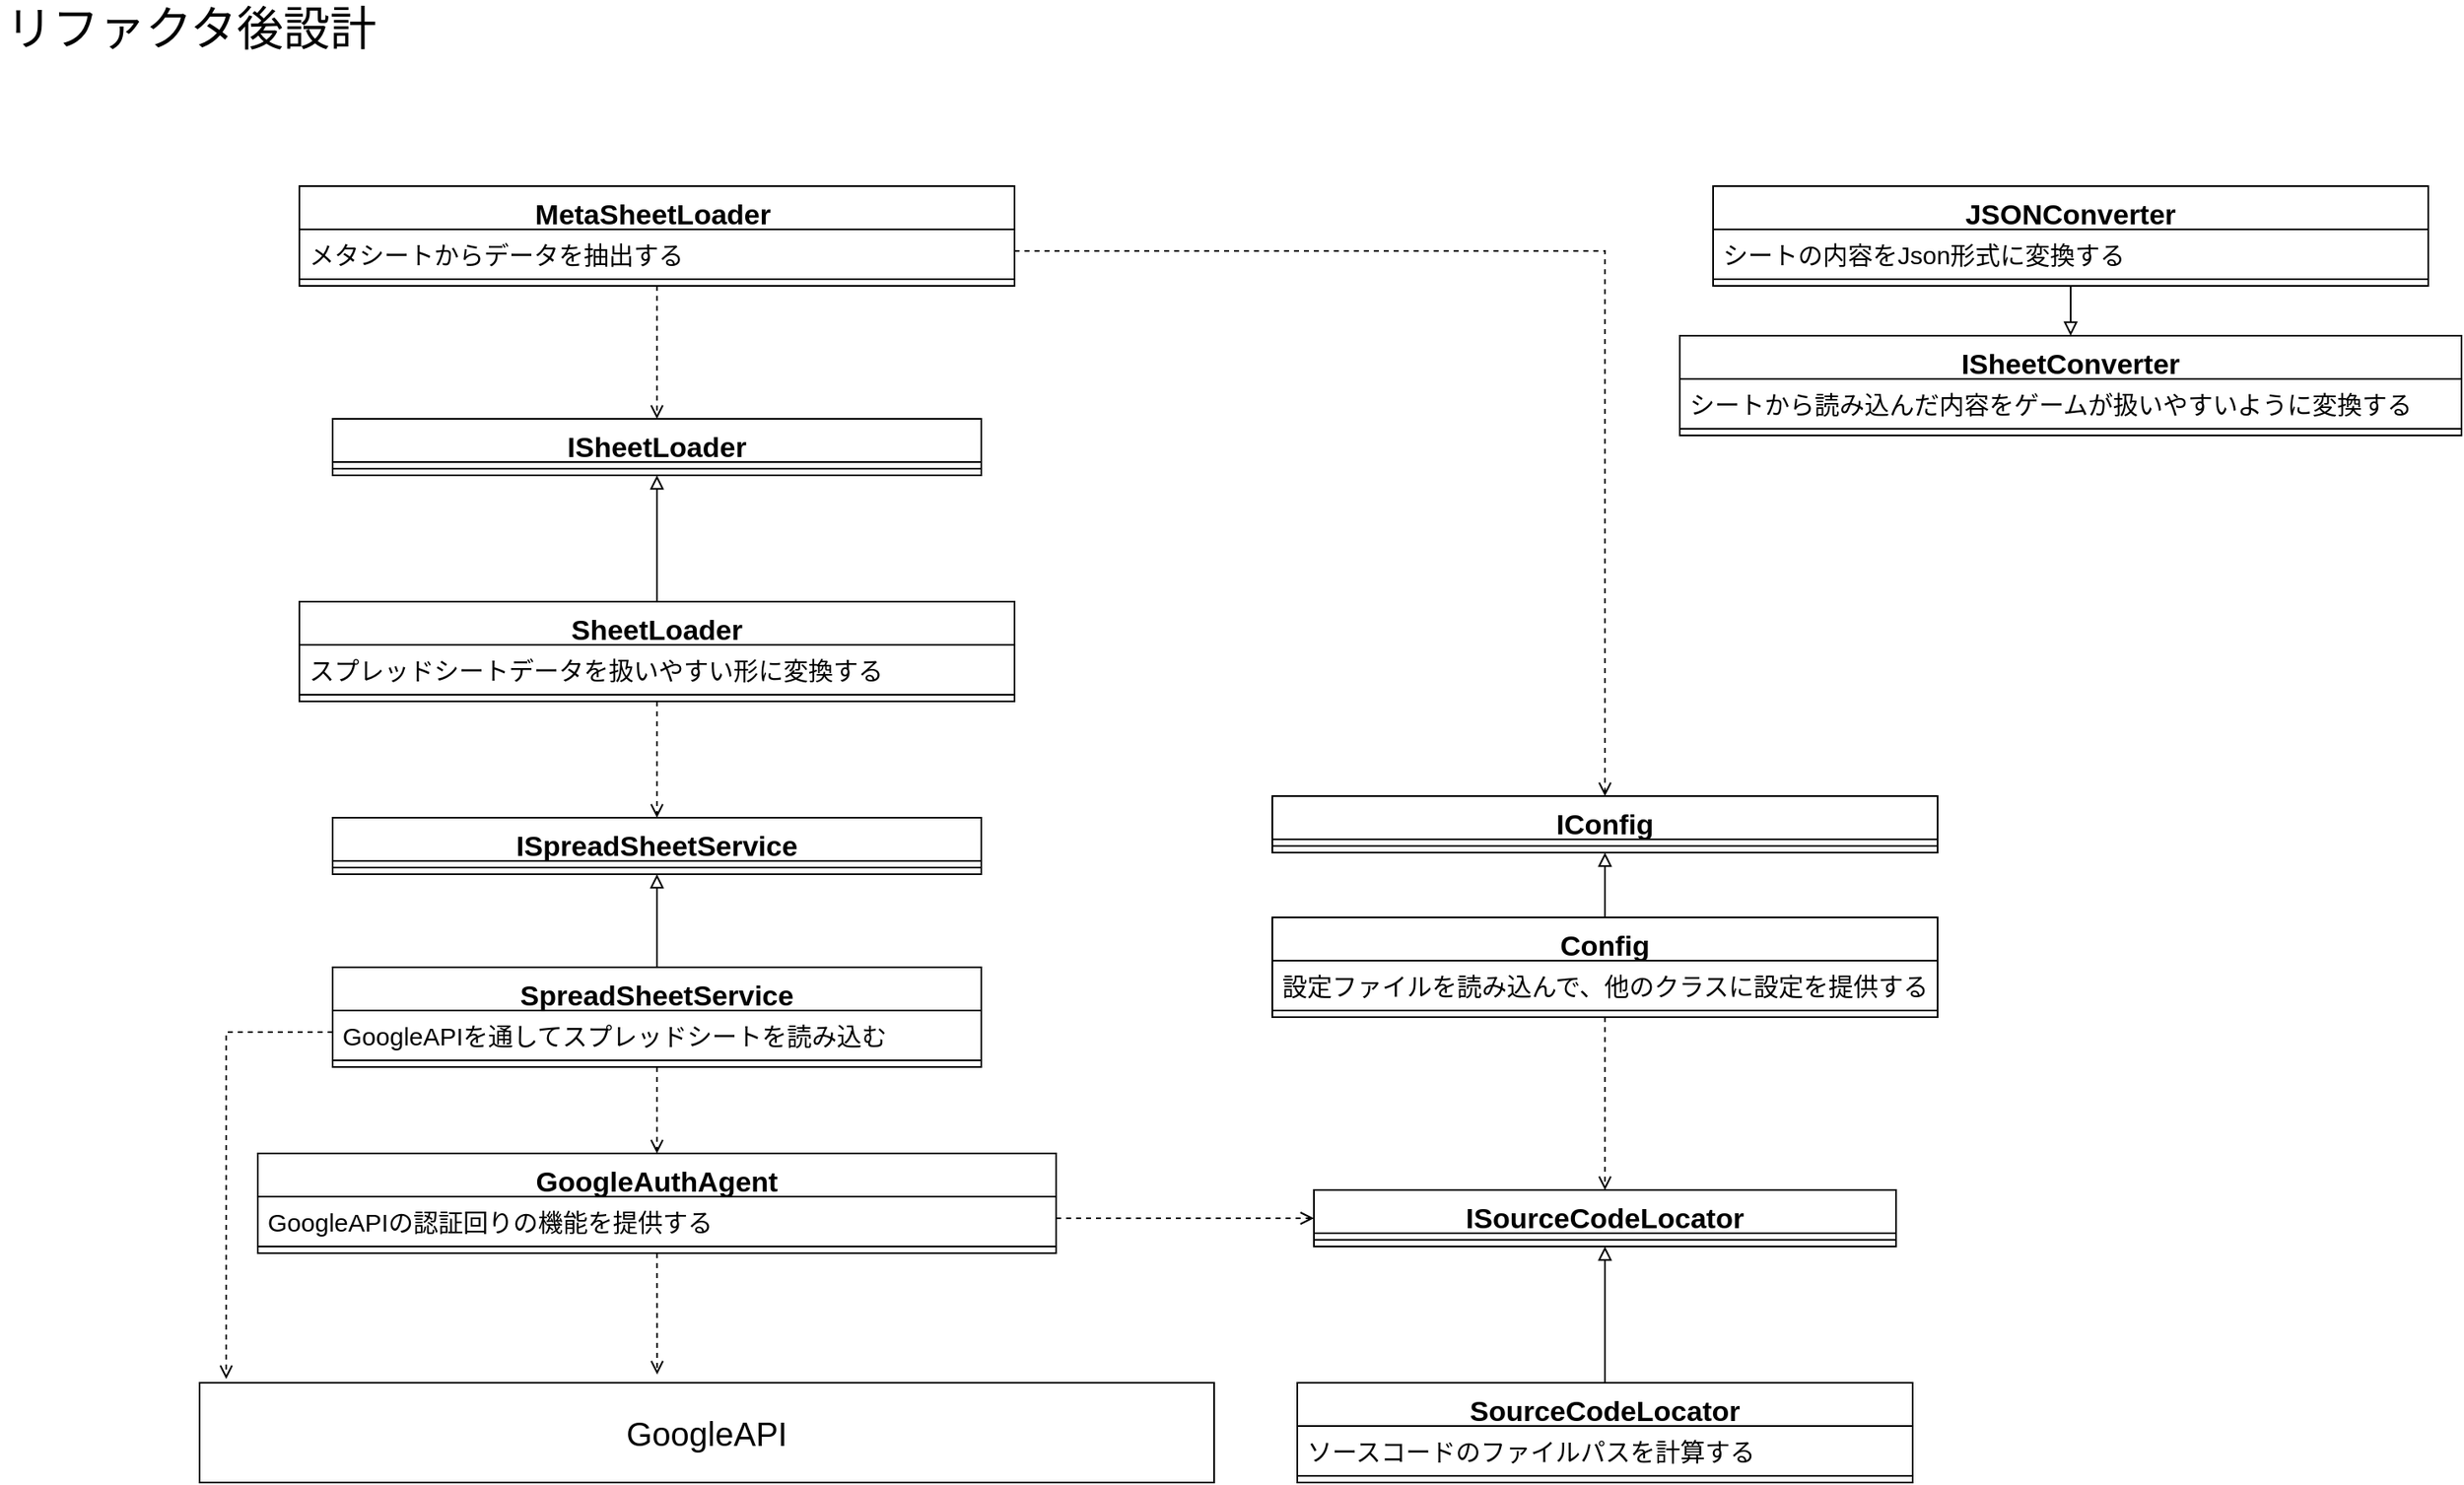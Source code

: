 <mxfile version="18.0.1" type="device"><diagram id="zoi19xQJgwQmg99GuLdx" name="ページ1"><mxGraphModel dx="1342" dy="2034" grid="1" gridSize="10" guides="1" tooltips="1" connect="1" arrows="1" fold="1" page="1" pageScale="1" pageWidth="827" pageHeight="1169" math="0" shadow="0"><root><mxCell id="0"/><mxCell id="1" parent="0"/><mxCell id="YsU1AbbnNCgPILLx4wFY-1" value="&lt;font style=&quot;font-size: 28px;&quot;&gt;リファクタ後設計&lt;/font&gt;" style="text;html=1;strokeColor=none;fillColor=none;align=center;verticalAlign=middle;whiteSpace=wrap;rounded=0;fontSize=28;" parent="1" vertex="1"><mxGeometry x="50" y="-70" width="230" height="30" as="geometry"/></mxCell><mxCell id="YsU1AbbnNCgPILLx4wFY-5" value="&lt;font style=&quot;font-size: 20px;&quot;&gt;GoogleAPI&lt;/font&gt;" style="rounded=0;whiteSpace=wrap;html=1;fontSize=15;" parent="1" vertex="1"><mxGeometry x="170" y="760" width="610" height="60" as="geometry"/></mxCell><mxCell id="YsU1AbbnNCgPILLx4wFY-22" value="GoogleAuthAgent" style="swimlane;fontStyle=1;align=center;verticalAlign=top;childLayout=stackLayout;horizontal=1;startSize=26;horizontalStack=0;resizeParent=1;resizeParentMax=0;resizeLast=0;collapsible=1;marginBottom=0;fontSize=17;" parent="1" vertex="1"><mxGeometry x="205" y="622" width="480" height="60" as="geometry"/></mxCell><mxCell id="YsU1AbbnNCgPILLx4wFY-23" value="GoogleAPIの認証回りの機能を提供する" style="text;strokeColor=none;fillColor=none;align=left;verticalAlign=top;spacingLeft=4;spacingRight=4;overflow=hidden;rotatable=0;points=[[0,0.5],[1,0.5]];portConstraint=eastwest;fontSize=15;" parent="YsU1AbbnNCgPILLx4wFY-22" vertex="1"><mxGeometry y="26" width="480" height="26" as="geometry"/></mxCell><mxCell id="YsU1AbbnNCgPILLx4wFY-24" value="" style="line;strokeWidth=1;fillColor=none;align=left;verticalAlign=middle;spacingTop=-1;spacingLeft=3;spacingRight=3;rotatable=0;labelPosition=right;points=[];portConstraint=eastwest;fontSize=20;" parent="YsU1AbbnNCgPILLx4wFY-22" vertex="1"><mxGeometry y="52" width="480" height="8" as="geometry"/></mxCell><mxCell id="YsU1AbbnNCgPILLx4wFY-25" value="" style="endArrow=open;html=1;rounded=0;fontSize=20;exitX=0.5;exitY=1;exitDx=0;exitDy=0;entryX=0.451;entryY=-0.083;entryDx=0;entryDy=0;entryPerimeter=0;dashed=1;endFill=0;" parent="1" source="YsU1AbbnNCgPILLx4wFY-22" edge="1"><mxGeometry width="50" height="50" relative="1" as="geometry"><mxPoint x="580" y="590" as="sourcePoint"/><mxPoint x="445.11" y="755.02" as="targetPoint"/></mxGeometry></mxCell><mxCell id="YsU1AbbnNCgPILLx4wFY-30" value="SpreadSheetService" style="swimlane;fontStyle=1;align=center;verticalAlign=top;childLayout=stackLayout;horizontal=1;startSize=26;horizontalStack=0;resizeParent=1;resizeParentMax=0;resizeLast=0;collapsible=1;marginBottom=0;fontSize=17;" parent="1" vertex="1"><mxGeometry x="250" y="510" width="390" height="60" as="geometry"/></mxCell><mxCell id="YsU1AbbnNCgPILLx4wFY-31" value="GoogleAPIを通してスプレッドシートを読み込む" style="text;strokeColor=none;fillColor=none;align=left;verticalAlign=top;spacingLeft=4;spacingRight=4;overflow=hidden;rotatable=0;points=[[0,0.5],[1,0.5]];portConstraint=eastwest;fontSize=15;" parent="YsU1AbbnNCgPILLx4wFY-30" vertex="1"><mxGeometry y="26" width="390" height="26" as="geometry"/></mxCell><mxCell id="YsU1AbbnNCgPILLx4wFY-32" value="" style="line;strokeWidth=1;fillColor=none;align=left;verticalAlign=middle;spacingTop=-1;spacingLeft=3;spacingRight=3;rotatable=0;labelPosition=right;points=[];portConstraint=eastwest;fontSize=20;" parent="YsU1AbbnNCgPILLx4wFY-30" vertex="1"><mxGeometry y="52" width="390" height="8" as="geometry"/></mxCell><mxCell id="YsU1AbbnNCgPILLx4wFY-33" value="" style="endArrow=open;html=1;rounded=0;fontSize=20;exitX=0.5;exitY=1;exitDx=0;exitDy=0;entryX=0.5;entryY=0;entryDx=0;entryDy=0;dashed=1;endFill=0;" parent="1" source="YsU1AbbnNCgPILLx4wFY-30" target="YsU1AbbnNCgPILLx4wFY-22" edge="1"><mxGeometry width="50" height="50" relative="1" as="geometry"><mxPoint x="455" y="690" as="sourcePoint"/><mxPoint x="455.11" y="765.02" as="targetPoint"/></mxGeometry></mxCell><mxCell id="YsU1AbbnNCgPILLx4wFY-34" value="" style="endArrow=open;html=1;rounded=0;fontSize=20;exitX=0;exitY=0.5;exitDx=0;exitDy=0;entryX=0.027;entryY=-0.038;entryDx=0;entryDy=0;dashed=1;endFill=0;entryPerimeter=0;edgeStyle=elbowEdgeStyle;" parent="1" source="YsU1AbbnNCgPILLx4wFY-31" target="YsU1AbbnNCgPILLx4wFY-5" edge="1"><mxGeometry width="50" height="50" relative="1" as="geometry"><mxPoint x="455" y="580" as="sourcePoint"/><mxPoint x="455" y="630" as="targetPoint"/><Array as="points"><mxPoint x="186" y="650"/></Array></mxGeometry></mxCell><mxCell id="YsU1AbbnNCgPILLx4wFY-35" value="ISpreadSheetService" style="swimlane;fontStyle=1;align=center;verticalAlign=top;childLayout=stackLayout;horizontal=1;startSize=26;horizontalStack=0;resizeParent=1;resizeParentMax=0;resizeLast=0;collapsible=1;marginBottom=0;fontSize=17;" parent="1" vertex="1"><mxGeometry x="250" y="420" width="390" height="34" as="geometry"/></mxCell><mxCell id="YsU1AbbnNCgPILLx4wFY-37" value="" style="line;strokeWidth=1;fillColor=none;align=left;verticalAlign=middle;spacingTop=-1;spacingLeft=3;spacingRight=3;rotatable=0;labelPosition=right;points=[];portConstraint=eastwest;fontSize=20;" parent="YsU1AbbnNCgPILLx4wFY-35" vertex="1"><mxGeometry y="26" width="390" height="8" as="geometry"/></mxCell><mxCell id="YsU1AbbnNCgPILLx4wFY-38" value="" style="endArrow=block;html=1;rounded=0;fontSize=20;exitX=0.5;exitY=0;exitDx=0;exitDy=0;entryX=0.5;entryY=1;entryDx=0;entryDy=0;endFill=0;" parent="1" source="YsU1AbbnNCgPILLx4wFY-30" target="YsU1AbbnNCgPILLx4wFY-35" edge="1"><mxGeometry width="50" height="50" relative="1" as="geometry"><mxPoint x="455" y="580" as="sourcePoint"/><mxPoint x="455" y="630" as="targetPoint"/></mxGeometry></mxCell><mxCell id="YsU1AbbnNCgPILLx4wFY-39" value="SheetLoader" style="swimlane;fontStyle=1;align=center;verticalAlign=top;childLayout=stackLayout;horizontal=1;startSize=26;horizontalStack=0;resizeParent=1;resizeParentMax=0;resizeLast=0;collapsible=1;marginBottom=0;fontSize=17;" parent="1" vertex="1"><mxGeometry x="230" y="290" width="430" height="60" as="geometry"/></mxCell><mxCell id="YsU1AbbnNCgPILLx4wFY-40" value="スプレッドシートデータを扱いやすい形に変換する" style="text;strokeColor=none;fillColor=none;align=left;verticalAlign=top;spacingLeft=4;spacingRight=4;overflow=hidden;rotatable=0;points=[[0,0.5],[1,0.5]];portConstraint=eastwest;fontSize=15;" parent="YsU1AbbnNCgPILLx4wFY-39" vertex="1"><mxGeometry y="26" width="430" height="26" as="geometry"/></mxCell><mxCell id="YsU1AbbnNCgPILLx4wFY-41" value="" style="line;strokeWidth=1;fillColor=none;align=left;verticalAlign=middle;spacingTop=-1;spacingLeft=3;spacingRight=3;rotatable=0;labelPosition=right;points=[];portConstraint=eastwest;fontSize=20;" parent="YsU1AbbnNCgPILLx4wFY-39" vertex="1"><mxGeometry y="52" width="430" height="8" as="geometry"/></mxCell><mxCell id="YsU1AbbnNCgPILLx4wFY-42" value="" style="endArrow=open;html=1;rounded=0;fontSize=20;exitX=0.5;exitY=1;exitDx=0;exitDy=0;entryX=0.5;entryY=0;entryDx=0;entryDy=0;endFill=0;dashed=1;" parent="1" source="YsU1AbbnNCgPILLx4wFY-39" target="YsU1AbbnNCgPILLx4wFY-35" edge="1"><mxGeometry width="50" height="50" relative="1" as="geometry"><mxPoint x="455" y="490" as="sourcePoint"/><mxPoint x="455" y="540" as="targetPoint"/></mxGeometry></mxCell><mxCell id="YsU1AbbnNCgPILLx4wFY-43" value="MetaSheetLoader " style="swimlane;fontStyle=1;align=center;verticalAlign=top;childLayout=stackLayout;horizontal=1;startSize=26;horizontalStack=0;resizeParent=1;resizeParentMax=0;resizeLast=0;collapsible=1;marginBottom=0;fontSize=17;" parent="1" vertex="1"><mxGeometry x="230" y="40" width="430" height="60" as="geometry"/></mxCell><mxCell id="YsU1AbbnNCgPILLx4wFY-44" value="メタシートからデータを抽出する" style="text;strokeColor=none;fillColor=none;align=left;verticalAlign=top;spacingLeft=4;spacingRight=4;overflow=hidden;rotatable=0;points=[[0,0.5],[1,0.5]];portConstraint=eastwest;fontSize=15;" parent="YsU1AbbnNCgPILLx4wFY-43" vertex="1"><mxGeometry y="26" width="430" height="26" as="geometry"/></mxCell><mxCell id="YsU1AbbnNCgPILLx4wFY-45" value="" style="line;strokeWidth=1;fillColor=none;align=left;verticalAlign=middle;spacingTop=-1;spacingLeft=3;spacingRight=3;rotatable=0;labelPosition=right;points=[];portConstraint=eastwest;fontSize=20;" parent="YsU1AbbnNCgPILLx4wFY-43" vertex="1"><mxGeometry y="52" width="430" height="8" as="geometry"/></mxCell><mxCell id="YsU1AbbnNCgPILLx4wFY-46" value="ISheetLoader" style="swimlane;fontStyle=1;align=center;verticalAlign=top;childLayout=stackLayout;horizontal=1;startSize=26;horizontalStack=0;resizeParent=1;resizeParentMax=0;resizeLast=0;collapsible=1;marginBottom=0;fontSize=17;" parent="1" vertex="1"><mxGeometry x="250" y="180" width="390" height="34" as="geometry"/></mxCell><mxCell id="YsU1AbbnNCgPILLx4wFY-47" value="" style="line;strokeWidth=1;fillColor=none;align=left;verticalAlign=middle;spacingTop=-1;spacingLeft=3;spacingRight=3;rotatable=0;labelPosition=right;points=[];portConstraint=eastwest;fontSize=20;" parent="YsU1AbbnNCgPILLx4wFY-46" vertex="1"><mxGeometry y="26" width="390" height="8" as="geometry"/></mxCell><mxCell id="YsU1AbbnNCgPILLx4wFY-48" value="" style="endArrow=block;html=1;rounded=0;fontSize=20;exitX=0.5;exitY=0;exitDx=0;exitDy=0;entryX=0.5;entryY=1;entryDx=0;entryDy=0;endFill=0;" parent="1" source="YsU1AbbnNCgPILLx4wFY-39" target="YsU1AbbnNCgPILLx4wFY-46" edge="1"><mxGeometry width="50" height="50" relative="1" as="geometry"><mxPoint x="455" y="520" as="sourcePoint"/><mxPoint x="455" y="464" as="targetPoint"/></mxGeometry></mxCell><mxCell id="YsU1AbbnNCgPILLx4wFY-49" value="" style="endArrow=open;html=1;rounded=0;fontSize=20;exitX=0.5;exitY=1;exitDx=0;exitDy=0;entryX=0.5;entryY=0;entryDx=0;entryDy=0;endFill=0;dashed=1;" parent="1" source="YsU1AbbnNCgPILLx4wFY-43" target="YsU1AbbnNCgPILLx4wFY-46" edge="1"><mxGeometry width="50" height="50" relative="1" as="geometry"><mxPoint x="455" y="360" as="sourcePoint"/><mxPoint x="455" y="430" as="targetPoint"/></mxGeometry></mxCell><mxCell id="YsU1AbbnNCgPILLx4wFY-50" value="SourceCodeLocator" style="swimlane;fontStyle=1;align=center;verticalAlign=top;childLayout=stackLayout;horizontal=1;startSize=26;horizontalStack=0;resizeParent=1;resizeParentMax=0;resizeLast=0;collapsible=1;marginBottom=0;fontSize=17;" parent="1" vertex="1"><mxGeometry x="830" y="760" width="370" height="60" as="geometry"/></mxCell><mxCell id="YsU1AbbnNCgPILLx4wFY-51" value="ソースコードのファイルパスを計算する" style="text;strokeColor=none;fillColor=none;align=left;verticalAlign=top;spacingLeft=4;spacingRight=4;overflow=hidden;rotatable=0;points=[[0,0.5],[1,0.5]];portConstraint=eastwest;fontSize=15;" parent="YsU1AbbnNCgPILLx4wFY-50" vertex="1"><mxGeometry y="26" width="370" height="26" as="geometry"/></mxCell><mxCell id="YsU1AbbnNCgPILLx4wFY-52" value="" style="line;strokeWidth=1;fillColor=none;align=left;verticalAlign=middle;spacingTop=-1;spacingLeft=3;spacingRight=3;rotatable=0;labelPosition=right;points=[];portConstraint=eastwest;fontSize=20;" parent="YsU1AbbnNCgPILLx4wFY-50" vertex="1"><mxGeometry y="52" width="370" height="8" as="geometry"/></mxCell><mxCell id="YsU1AbbnNCgPILLx4wFY-55" value="ISourceCodeLocator" style="swimlane;fontStyle=1;align=center;verticalAlign=top;childLayout=stackLayout;horizontal=1;startSize=26;horizontalStack=0;resizeParent=1;resizeParentMax=0;resizeLast=0;collapsible=1;marginBottom=0;fontSize=17;" parent="1" vertex="1"><mxGeometry x="840" y="644" width="350" height="34" as="geometry"/></mxCell><mxCell id="YsU1AbbnNCgPILLx4wFY-57" value="" style="line;strokeWidth=1;fillColor=none;align=left;verticalAlign=middle;spacingTop=-1;spacingLeft=3;spacingRight=3;rotatable=0;labelPosition=right;points=[];portConstraint=eastwest;fontSize=20;" parent="YsU1AbbnNCgPILLx4wFY-55" vertex="1"><mxGeometry y="26" width="350" height="8" as="geometry"/></mxCell><mxCell id="YsU1AbbnNCgPILLx4wFY-58" value="" style="endArrow=open;html=1;rounded=0;fontSize=20;exitX=1;exitY=0.5;exitDx=0;exitDy=0;entryX=0;entryY=0.5;entryDx=0;entryDy=0;dashed=1;endFill=0;" parent="1" source="YsU1AbbnNCgPILLx4wFY-23" target="YsU1AbbnNCgPILLx4wFY-55" edge="1"><mxGeometry width="50" height="50" relative="1" as="geometry"><mxPoint x="455" y="690" as="sourcePoint"/><mxPoint x="455.11" y="765.02" as="targetPoint"/></mxGeometry></mxCell><mxCell id="YsU1AbbnNCgPILLx4wFY-60" value="" style="endArrow=block;html=1;rounded=0;fontSize=20;exitX=0.5;exitY=0;exitDx=0;exitDy=0;entryX=0.5;entryY=1;entryDx=0;entryDy=0;endFill=0;" parent="1" source="YsU1AbbnNCgPILLx4wFY-50" target="YsU1AbbnNCgPILLx4wFY-55" edge="1"><mxGeometry width="50" height="50" relative="1" as="geometry"><mxPoint x="455" y="520" as="sourcePoint"/><mxPoint x="455" y="464" as="targetPoint"/></mxGeometry></mxCell><mxCell id="YsU1AbbnNCgPILLx4wFY-61" value="" style="endArrow=open;html=1;rounded=0;fontSize=20;exitX=1;exitY=0.5;exitDx=0;exitDy=0;dashed=1;endFill=0;edgeStyle=elbowEdgeStyle;entryX=0.5;entryY=0;entryDx=0;entryDy=0;" parent="1" source="YsU1AbbnNCgPILLx4wFY-44" target="HwtKOR1XfiJYqYxWdixF-4" edge="1"><mxGeometry width="50" height="50" relative="1" as="geometry"><mxPoint x="695" y="671.0" as="sourcePoint"/><mxPoint x="1010" y="380" as="targetPoint"/><Array as="points"><mxPoint x="1015" y="370"/></Array></mxGeometry></mxCell><mxCell id="H-xaboOS6QJZIvGpSUIb-1" value="JSONConverter" style="swimlane;fontStyle=1;align=center;verticalAlign=top;childLayout=stackLayout;horizontal=1;startSize=26;horizontalStack=0;resizeParent=1;resizeParentMax=0;resizeLast=0;collapsible=1;marginBottom=0;fontSize=17;" parent="1" vertex="1"><mxGeometry x="1080" y="40" width="430" height="60" as="geometry"/></mxCell><mxCell id="H-xaboOS6QJZIvGpSUIb-2" value="シートの内容をJson形式に変換する" style="text;strokeColor=none;fillColor=none;align=left;verticalAlign=top;spacingLeft=4;spacingRight=4;overflow=hidden;rotatable=0;points=[[0,0.5],[1,0.5]];portConstraint=eastwest;fontSize=15;" parent="H-xaboOS6QJZIvGpSUIb-1" vertex="1"><mxGeometry y="26" width="430" height="26" as="geometry"/></mxCell><mxCell id="H-xaboOS6QJZIvGpSUIb-3" value="" style="line;strokeWidth=1;fillColor=none;align=left;verticalAlign=middle;spacingTop=-1;spacingLeft=3;spacingRight=3;rotatable=0;labelPosition=right;points=[];portConstraint=eastwest;fontSize=20;" parent="H-xaboOS6QJZIvGpSUIb-1" vertex="1"><mxGeometry y="52" width="430" height="8" as="geometry"/></mxCell><mxCell id="H-xaboOS6QJZIvGpSUIb-4" value="ISheetConverter" style="swimlane;fontStyle=1;align=center;verticalAlign=top;childLayout=stackLayout;horizontal=1;startSize=26;horizontalStack=0;resizeParent=1;resizeParentMax=0;resizeLast=0;collapsible=1;marginBottom=0;fontSize=17;" parent="1" vertex="1"><mxGeometry x="1060" y="130" width="470" height="60" as="geometry"/></mxCell><mxCell id="H-xaboOS6QJZIvGpSUIb-5" value="シートから読み込んだ内容をゲームが扱いやすいように変換する" style="text;strokeColor=none;fillColor=none;align=left;verticalAlign=top;spacingLeft=4;spacingRight=4;overflow=hidden;rotatable=0;points=[[0,0.5],[1,0.5]];portConstraint=eastwest;fontSize=15;" parent="H-xaboOS6QJZIvGpSUIb-4" vertex="1"><mxGeometry y="26" width="470" height="26" as="geometry"/></mxCell><mxCell id="H-xaboOS6QJZIvGpSUIb-6" value="" style="line;strokeWidth=1;fillColor=none;align=left;verticalAlign=middle;spacingTop=-1;spacingLeft=3;spacingRight=3;rotatable=0;labelPosition=right;points=[];portConstraint=eastwest;fontSize=20;" parent="H-xaboOS6QJZIvGpSUIb-4" vertex="1"><mxGeometry y="52" width="470" height="8" as="geometry"/></mxCell><mxCell id="H-xaboOS6QJZIvGpSUIb-7" value="" style="endArrow=block;html=1;rounded=0;fontSize=20;exitX=0.5;exitY=1;exitDx=0;exitDy=0;entryX=0.5;entryY=0;entryDx=0;entryDy=0;endFill=0;" parent="1" source="H-xaboOS6QJZIvGpSUIb-1" target="H-xaboOS6QJZIvGpSUIb-4" edge="1"><mxGeometry width="50" height="50" relative="1" as="geometry"><mxPoint x="455" y="300" as="sourcePoint"/><mxPoint x="455" y="224" as="targetPoint"/></mxGeometry></mxCell><mxCell id="HwtKOR1XfiJYqYxWdixF-1" value="Config" style="swimlane;fontStyle=1;align=center;verticalAlign=top;childLayout=stackLayout;horizontal=1;startSize=26;horizontalStack=0;resizeParent=1;resizeParentMax=0;resizeLast=0;collapsible=1;marginBottom=0;fontSize=17;" vertex="1" parent="1"><mxGeometry x="815" y="480" width="400" height="60" as="geometry"/></mxCell><mxCell id="HwtKOR1XfiJYqYxWdixF-2" value="設定ファイルを読み込んで、他のクラスに設定を提供する" style="text;strokeColor=none;fillColor=none;align=left;verticalAlign=top;spacingLeft=4;spacingRight=4;overflow=hidden;rotatable=0;points=[[0,0.5],[1,0.5]];portConstraint=eastwest;fontSize=15;" vertex="1" parent="HwtKOR1XfiJYqYxWdixF-1"><mxGeometry y="26" width="400" height="26" as="geometry"/></mxCell><mxCell id="HwtKOR1XfiJYqYxWdixF-3" value="" style="line;strokeWidth=1;fillColor=none;align=left;verticalAlign=middle;spacingTop=-1;spacingLeft=3;spacingRight=3;rotatable=0;labelPosition=right;points=[];portConstraint=eastwest;fontSize=20;" vertex="1" parent="HwtKOR1XfiJYqYxWdixF-1"><mxGeometry y="52" width="400" height="8" as="geometry"/></mxCell><mxCell id="HwtKOR1XfiJYqYxWdixF-4" value="IConfig" style="swimlane;fontStyle=1;align=center;verticalAlign=top;childLayout=stackLayout;horizontal=1;startSize=26;horizontalStack=0;resizeParent=1;resizeParentMax=0;resizeLast=0;collapsible=1;marginBottom=0;fontSize=17;" vertex="1" parent="1"><mxGeometry x="815" y="407" width="400" height="34" as="geometry"/></mxCell><mxCell id="HwtKOR1XfiJYqYxWdixF-6" value="" style="line;strokeWidth=1;fillColor=none;align=left;verticalAlign=middle;spacingTop=-1;spacingLeft=3;spacingRight=3;rotatable=0;labelPosition=right;points=[];portConstraint=eastwest;fontSize=20;" vertex="1" parent="HwtKOR1XfiJYqYxWdixF-4"><mxGeometry y="26" width="400" height="8" as="geometry"/></mxCell><mxCell id="HwtKOR1XfiJYqYxWdixF-7" value="" style="endArrow=block;html=1;rounded=0;fontSize=20;exitX=0.5;exitY=0;exitDx=0;exitDy=0;entryX=0.5;entryY=1;entryDx=0;entryDy=0;endFill=0;" edge="1" parent="1" source="HwtKOR1XfiJYqYxWdixF-1" target="HwtKOR1XfiJYqYxWdixF-4"><mxGeometry width="50" height="50" relative="1" as="geometry"><mxPoint x="455" y="520" as="sourcePoint"/><mxPoint x="455" y="464" as="targetPoint"/></mxGeometry></mxCell><mxCell id="HwtKOR1XfiJYqYxWdixF-8" value="" style="endArrow=open;html=1;rounded=0;fontSize=20;exitX=0.5;exitY=1;exitDx=0;exitDy=0;entryX=0.5;entryY=0;entryDx=0;entryDy=0;dashed=1;endFill=0;" edge="1" parent="1" source="HwtKOR1XfiJYqYxWdixF-1" target="YsU1AbbnNCgPILLx4wFY-55"><mxGeometry width="50" height="50" relative="1" as="geometry"><mxPoint x="455" y="580" as="sourcePoint"/><mxPoint x="455" y="632" as="targetPoint"/></mxGeometry></mxCell></root></mxGraphModel></diagram></mxfile>
